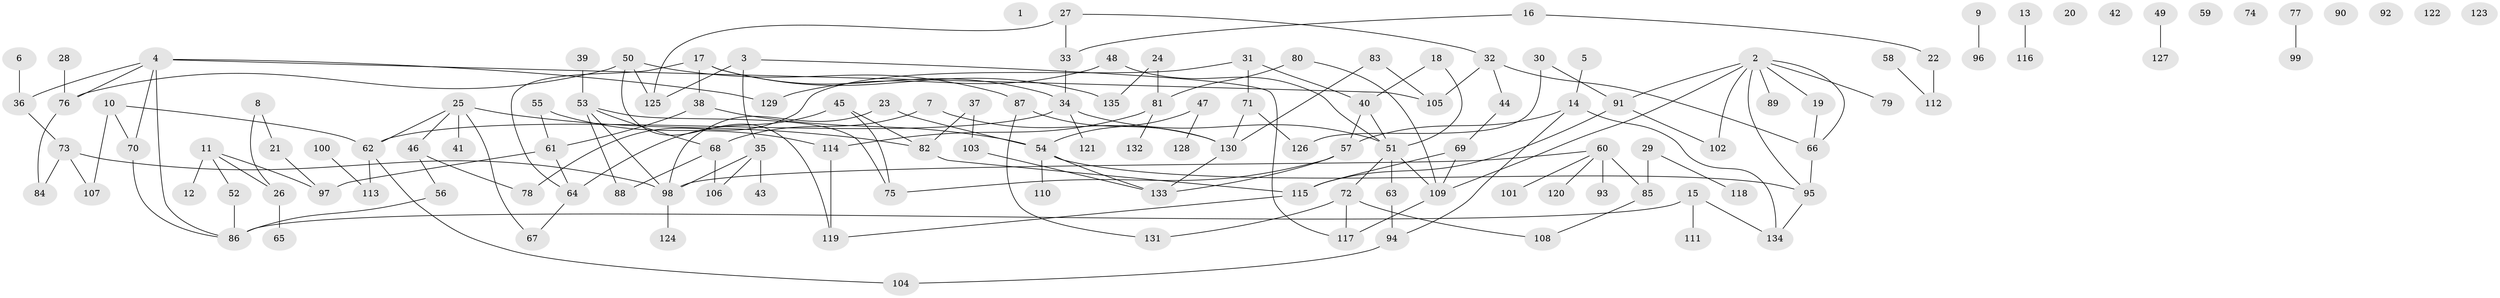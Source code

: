 // Generated by graph-tools (version 1.1) at 2025/49/03/09/25 03:49:08]
// undirected, 135 vertices, 168 edges
graph export_dot {
graph [start="1"]
  node [color=gray90,style=filled];
  1;
  2;
  3;
  4;
  5;
  6;
  7;
  8;
  9;
  10;
  11;
  12;
  13;
  14;
  15;
  16;
  17;
  18;
  19;
  20;
  21;
  22;
  23;
  24;
  25;
  26;
  27;
  28;
  29;
  30;
  31;
  32;
  33;
  34;
  35;
  36;
  37;
  38;
  39;
  40;
  41;
  42;
  43;
  44;
  45;
  46;
  47;
  48;
  49;
  50;
  51;
  52;
  53;
  54;
  55;
  56;
  57;
  58;
  59;
  60;
  61;
  62;
  63;
  64;
  65;
  66;
  67;
  68;
  69;
  70;
  71;
  72;
  73;
  74;
  75;
  76;
  77;
  78;
  79;
  80;
  81;
  82;
  83;
  84;
  85;
  86;
  87;
  88;
  89;
  90;
  91;
  92;
  93;
  94;
  95;
  96;
  97;
  98;
  99;
  100;
  101;
  102;
  103;
  104;
  105;
  106;
  107;
  108;
  109;
  110;
  111;
  112;
  113;
  114;
  115;
  116;
  117;
  118;
  119;
  120;
  121;
  122;
  123;
  124;
  125;
  126;
  127;
  128;
  129;
  130;
  131;
  132;
  133;
  134;
  135;
  2 -- 19;
  2 -- 66;
  2 -- 79;
  2 -- 89;
  2 -- 91;
  2 -- 95;
  2 -- 102;
  2 -- 109;
  3 -- 35;
  3 -- 117;
  3 -- 125;
  4 -- 36;
  4 -- 70;
  4 -- 76;
  4 -- 86;
  4 -- 105;
  4 -- 129;
  5 -- 14;
  6 -- 36;
  7 -- 68;
  7 -- 130;
  8 -- 21;
  8 -- 26;
  9 -- 96;
  10 -- 62;
  10 -- 70;
  10 -- 107;
  11 -- 12;
  11 -- 26;
  11 -- 52;
  11 -- 97;
  13 -- 116;
  14 -- 57;
  14 -- 94;
  14 -- 134;
  15 -- 86;
  15 -- 111;
  15 -- 134;
  16 -- 22;
  16 -- 33;
  17 -- 34;
  17 -- 38;
  17 -- 64;
  17 -- 135;
  18 -- 40;
  18 -- 51;
  19 -- 66;
  21 -- 97;
  22 -- 112;
  23 -- 54;
  23 -- 98;
  24 -- 81;
  24 -- 135;
  25 -- 41;
  25 -- 46;
  25 -- 62;
  25 -- 67;
  25 -- 82;
  26 -- 65;
  27 -- 32;
  27 -- 33;
  27 -- 125;
  28 -- 76;
  29 -- 85;
  29 -- 118;
  30 -- 91;
  30 -- 126;
  31 -- 40;
  31 -- 71;
  31 -- 78;
  32 -- 44;
  32 -- 66;
  32 -- 105;
  33 -- 34;
  34 -- 51;
  34 -- 62;
  34 -- 121;
  35 -- 43;
  35 -- 98;
  35 -- 106;
  36 -- 73;
  37 -- 82;
  37 -- 103;
  38 -- 54;
  38 -- 61;
  39 -- 53;
  40 -- 51;
  40 -- 57;
  44 -- 69;
  45 -- 64;
  45 -- 75;
  45 -- 82;
  46 -- 56;
  46 -- 78;
  47 -- 54;
  47 -- 128;
  48 -- 51;
  48 -- 129;
  49 -- 127;
  50 -- 76;
  50 -- 87;
  50 -- 119;
  50 -- 125;
  51 -- 63;
  51 -- 72;
  51 -- 109;
  52 -- 86;
  53 -- 68;
  53 -- 75;
  53 -- 88;
  53 -- 98;
  54 -- 95;
  54 -- 110;
  54 -- 133;
  55 -- 61;
  55 -- 114;
  56 -- 86;
  57 -- 75;
  57 -- 133;
  58 -- 112;
  60 -- 85;
  60 -- 93;
  60 -- 98;
  60 -- 101;
  60 -- 120;
  61 -- 64;
  61 -- 97;
  62 -- 104;
  62 -- 113;
  63 -- 94;
  64 -- 67;
  66 -- 95;
  68 -- 88;
  68 -- 106;
  69 -- 109;
  69 -- 115;
  70 -- 86;
  71 -- 126;
  71 -- 130;
  72 -- 108;
  72 -- 117;
  72 -- 131;
  73 -- 84;
  73 -- 98;
  73 -- 107;
  76 -- 84;
  77 -- 99;
  80 -- 81;
  80 -- 109;
  81 -- 114;
  81 -- 132;
  82 -- 115;
  83 -- 105;
  83 -- 130;
  85 -- 108;
  87 -- 130;
  87 -- 131;
  91 -- 102;
  91 -- 115;
  94 -- 104;
  95 -- 134;
  98 -- 124;
  100 -- 113;
  103 -- 133;
  109 -- 117;
  114 -- 119;
  115 -- 119;
  130 -- 133;
}
